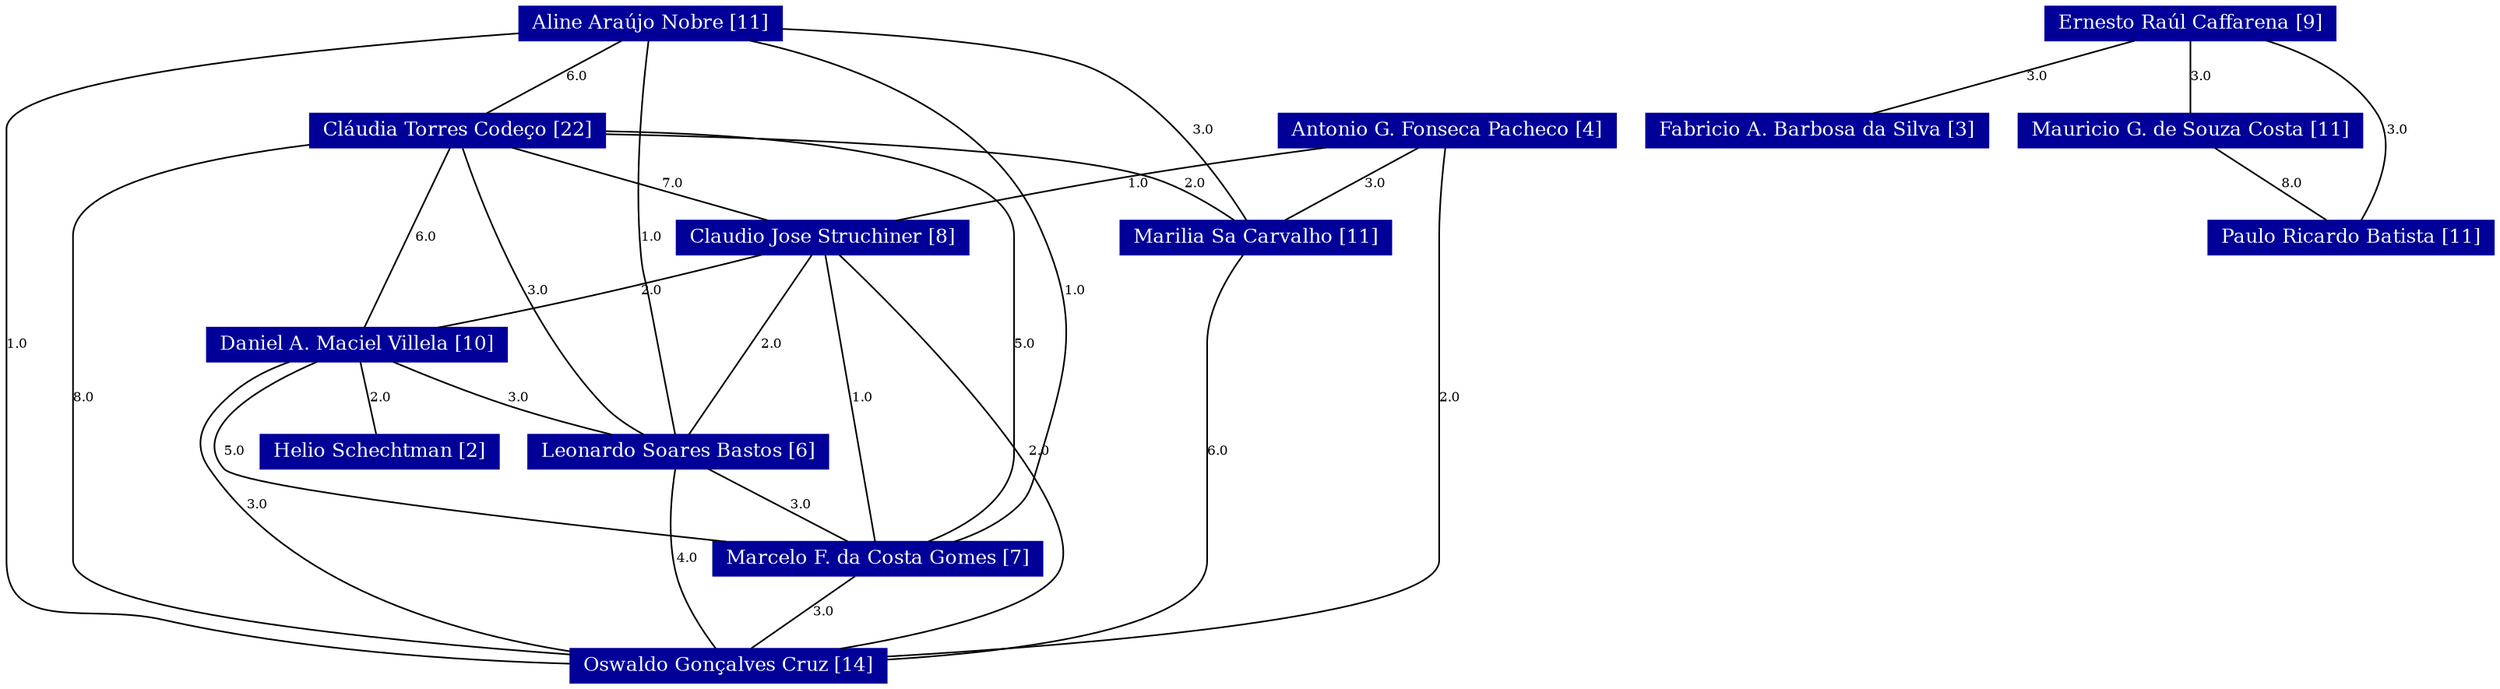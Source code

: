 strict graph grafo2 {
	graph [bb="0,0,1190,417",
		id=grafo2,
		overlap=False
	];
	node [fontsize=12,
		label="\N",
		shape=rectangle,
		style=filled
	];
	0	 [URL="membro-5860617664784376.html",
		color="#000099",
		fontcolor="#FFFFFF",
		height=0.29167,
		label="Aline Araújo Nobre [11]",
		pos="249,406.5",
		width=1.8611];
	2	 [URL="membro-1929576902623348.html",
		color="#000099",
		fontcolor="#FFFFFF",
		height=0.29167,
		label="Cláudia Torres Codeço [22]",
		pos="147,340.5",
		width=2.0694];
	0 -- 2	 [fontsize=8,
		label=6.0,
		lp="210,373.5",
		pos="232.61,395.9 213.58,383.58 182.36,363.38 163.35,351.08"];
	8	 [URL="membro-5241799121437269.html",
		color="#000099",
		fontcolor="#FFFFFF",
		height=0.29167,
		label="Leonardo Soares Bastos [6]",
		pos="182,142.5",
		width=2.0556];
	0 -- 8	 [fontsize=8,
		label=1.0,
		lp="236,274.5",
		pos="248.21,395.8 246.66,376.89 242.7,336.39 235,303 221.68,245.24 196.38,178.7 186.3,153.2"];
	9	 [URL="membro-6064559192125515.html",
		color="#000099",
		fontcolor="#FFFFFF",
		height=0.29167,
		label="Marcelo F. da Costa Gomes [7]",
		pos="320,76.5",
		width=2.3056];
	0 -- 9	 [fontsize=8,
		label=1.0,
		lp="522,241.5",
		pos="316.05,398.6 369.96,388.38 442.66,365.06 480,312 526.08,246.53 533.84,196.93 487,132 473.33,113.05 416.34,96.923 372.71,87.018"];
	10	 [URL="membro-6465314260773099.html",
		color="#000099",
		fontcolor="#FFFFFF",
		height=0.29167,
		label="Marilia Sa Carvalho [11]",
		pos="589,274.5",
		width=1.8611];
	0 -- 10	 [fontsize=8,
		label=3.0,
		lp="554,340.5",
		pos="316.08,404.97 381.65,402.44 476.14,395.75 508,378 518.12,372.37 563.12,310.59 581.32,285.25"];
	12	 [URL="membro-9530671289607786.html",
		color="#000099",
		fontcolor="#FFFFFF",
		height=0.29167,
		label="Oswaldo Gonçalves Cruz [14]",
		pos="466,10.5",
		width=2.2361];
	0 -- 12	 [fontsize=8,
		label=1.0,
		lp="5,208.5",
		pos="181.95,401.88 108.19,394.9 0,378.23 0,340.5 0,340.5 0,340.5 0,76.5 0,68.082 16.015,56.742 97,39 150.04,27.381 293.86,18.682 385.49,\
14.112"];
	2 -- 8	 [fontsize=8,
		label=3.0,
		lp="170,241.5",
		pos="148.88,329.85 154.96,295.48 174.02,187.65 180.11,153.2"];
	2 -- 9	 [fontsize=8,
		label=5.0,
		lp="91,208.5",
		pos="138.94,329.64 115.27,296.33 50.571,194.09 99,132 116.18,109.97 181.68,95.354 236.95,86.677"];
	2 -- 10	 [fontsize=8,
		label=2.0,
		lp="400,307.5",
		pos="217.52,329.97 301.25,317.47 439.83,296.77 521.98,284.51"];
	2 -- 12	 [fontsize=8,
		label=8.0,
		lp="43,175.5",
		pos="96.011,329.91 67.642,320.71 38,304.03 38,274.5 38,274.5 38,274.5 38,76.5 38,41.727 261.52,22.745 385.5,14.89"];
	3	 [URL="membro-7202319892868540.html",
		color="#000099",
		fontcolor="#FFFFFF",
		height=0.29167,
		label="Claudio Jose Struchiner [8]",
		pos="379,274.5",
		width=2.0278];
	2 -- 3	 [fontsize=8,
		label=7.0,
		lp="197,307.5",
		pos="156.6,329.76 165.03,321.06 178.09,309.26 192,303 212.06,293.97 262.36,286.58 305.74,281.59"];
	4	 [URL="membro-4016632420686251.html",
		color="#000099",
		fontcolor="#FFFFFF",
		height=0.29167,
		label="Daniel A. Maciel Villela [10]",
		pos="390,208.5",
		width=2.1528];
	2 -- 4	 [fontsize=8,
		label=6.0,
		lp="205,274.5",
		pos="151.5,329.88 159.05,313.3 175.88,281.38 200,264 232.76,240.39 275.47,226.76 312.1,218.92"];
	8 -- 9	 [fontsize=8,
		label=3.0,
		lp="265,109.5",
		pos="203.84,131.97 219.47,124.43 241.02,114.07 260,105 272.49,99.033 286.45,92.398 297.76,87.032"];
	8 -- 12	 [fontsize=8,
		label=4.0,
		lp="223,76.5",
		pos="183.94,131.76 187.55,115.02 196.92,82.889 218,66 243.61,45.48 323.19,30.068 385.37,20.757"];
	9 -- 12	 [fontsize=8,
		label=3.0,
		lp="407,43.5",
		pos="343.46,65.896 370.7,53.58 415.38,33.383 442.6,21.078"];
	10 -- 12	 [fontsize=8,
		label=6.0,
		lp="641,142.5",
		pos="602.85,263.99 616.71,252.17 636,231.57 636,208.5 636,208.5 636,208.5 636,76.5 636,51.409 570.83,32.088 521.19,21.01"];
	3 -- 8	 [fontsize=8,
		label=2.0,
		lp="249,208.5",
		pos="309.98,263.94 295.99,259.8 281.93,254.03 270,246 235.49,222.77 242.12,201.66 214,171 208.17,164.64 201.05,158.19 195.01,153.04"];
	3 -- 9	 [fontsize=8,
		label=1.0,
		lp="289,175.5",
		pos="359.45,263.89 342.74,254.04 318.94,238.05 303,219 290.63,204.21 288.33,198.79 284,180 275.96,145.15 299.14,105.67 312.03,87.151"];
	3 -- 12	 [fontsize=8,
		label=2.0,
		lp="517,142.5",
		pos="407.72,263.85 428.96,254.74 457.32,239.77 476,219 497.43,195.18 495.66,183.65 505,153 519.82,104.38 524.65,80.977 496,39 491.46,\
32.355 485.15,26.069 479.49,21.1"];
	3 -- 4	 [fontsize=8,
		label=2.0,
		lp="391,241.5",
		pos="380.77,263.9 382.81,251.65 386.15,231.62 388.2,219.3"];
	4 -- 8	 [fontsize=8,
		label=3.0,
		lp="322,175.5",
		pos="363.18,197.87 335.7,186.98 296.74,171.56 295,171 273.72,164.15 249.76,157.9 229.39,153.01"];
	4 -- 9	 [fontsize=8,
		label=5.0,
		lp="344,142.5",
		pos="377.16,197.94 365.49,187.66 348.67,170.98 339,153 327.4,131.42 322.73,102.62 320.97,87.244"];
	4 -- 12	 [fontsize=8,
		label=3.0,
		lp="503,109.5",
		pos="426.69,197.83 448.38,189.43 474.05,175.32 487,153 512.34,109.3 484.62,45.842 471.79,21.014"];
	7	 [URL="membro-5343124450714007.html",
		color="#000099",
		fontcolor="#FFFFFF",
		height=0.29167,
		label="Helio Schechtman [2]",
		pos="418,142.5",
		width=1.6667];
	4 -- 7	 [fontsize=8,
		label=2.0,
		lp="411,175.5",
		pos="394.5,197.9 399.69,185.65 408.19,165.62 413.42,153.3"];
	1	 [URL="membro-5392568548228414.html",
		color="#000099",
		fontcolor="#FFFFFF",
		height=0.29167,
		label="Antonio G. Fonseca Pacheco [4]",
		pos="654,340.5",
		width=2.3889];
	1 -- 10	 [fontsize=8,
		label=3.0,
		lp="631,307.5",
		pos="643.56,329.9 631.5,317.65 611.77,297.62 599.63,285.3"];
	1 -- 12	 [fontsize=8,
		label=2.0,
		lp="689,175.5",
		pos="662.2,329.96 671.08,317.46 684,295.65 684,274.5 684,274.5 684,274.5 684,76.5 684,46.743 608.66,29.163 546.56,19.727"];
	1 -- 3	 [fontsize=8,
		label=1.0,
		lp="538,307.5",
		pos="610.12,329.97 558.87,317.67 474.56,297.43 423.18,285.1"];
	5	 [URL="membro-8742778337409951.html",
		color="#000099",
		fontcolor="#FFFFFF",
		height=0.29167,
		label="Ernesto Raúl Caffarena [9]",
		pos="1033,406.5",
		width=2];
	6	 [URL="membro-6679069461879682.html",
		color="#000099",
		fontcolor="#FFFFFF",
		height=0.29167,
		label="Fabricio A. Barbosa da Silva [3]",
		pos="843,340.5",
		width=2.3611];
	5 -- 6	 [fontsize=8,
		label=3.0,
		lp="955,373.5",
		pos="1002.5,395.9 967.02,383.58 908.87,363.38 873.45,351.08"];
	11	 [URL="membro-3330385596576917.html",
		color="#000099",
		fontcolor="#FFFFFF",
		height=0.29167,
		label="Mauricio G. de Souza Costa [11]",
		pos="1033,340.5",
		width=2.4028];
	5 -- 11	 [fontsize=8,
		label=3.0,
		lp="1038,373.5",
		pos="1033,395.9 1033,383.65 1033,363.62 1033,351.3"];
	13	 [URL="membro-8265750834533915.html",
		color="#000099",
		fontcolor="#FFFFFF",
		height=0.29167,
		label="Paulo Ricardo Batista [11]",
		pos="1119,274.5",
		width=1.9722];
	5 -- 13	 [fontsize=8,
		label=3.0,
		lp="1139,340.5",
		pos="1068.5,395.82 1089.8,387.37 1115.3,373.2 1128,351 1140,330.12 1130.7,300.78 1124.1,285.2"];
	11 -- 13	 [fontsize=8,
		label=8.0,
		lp="1087,307.5",
		pos="1046.8,329.9 1062.9,317.58 1089.2,297.38 1105.2,285.08"];
}
